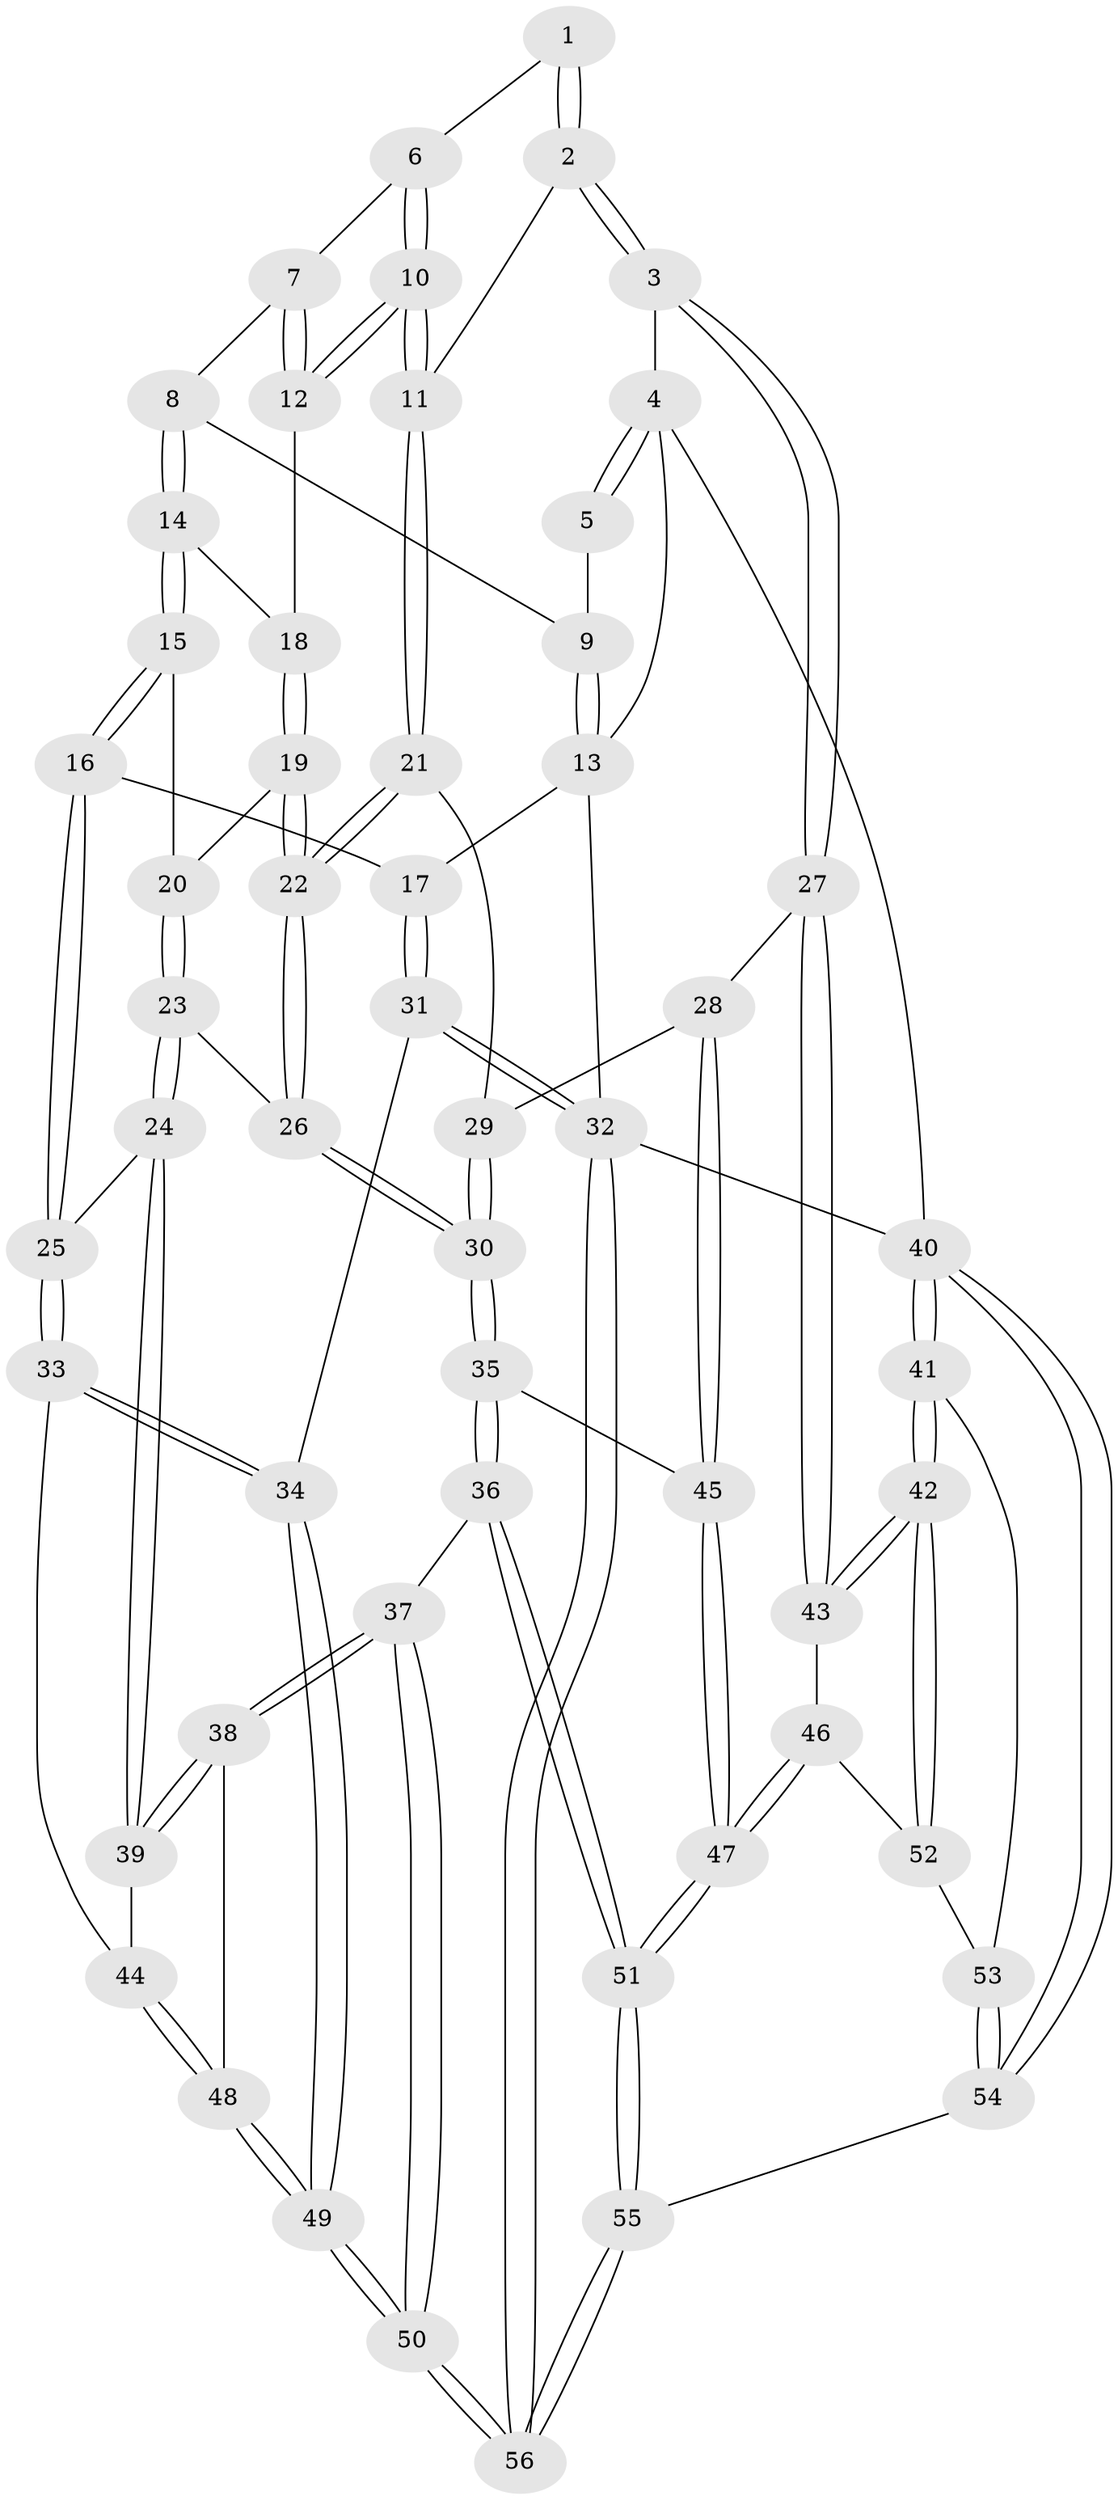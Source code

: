 // Generated by graph-tools (version 1.1) at 2025/16/03/09/25 04:16:50]
// undirected, 56 vertices, 137 edges
graph export_dot {
graph [start="1"]
  node [color=gray90,style=filled];
  1 [pos="+0.4616928206209017+0"];
  2 [pos="+0.7954779309509126+0.211670445755268"];
  3 [pos="+1+0.15178031068394474"];
  4 [pos="+1+0"];
  5 [pos="+0.4512773755689993+0"];
  6 [pos="+0.47895985932759727+0.03677894370789955"];
  7 [pos="+0.3921663501819119+0.18435134754848956"];
  8 [pos="+0.2776865377238472+0.15073501566980899"];
  9 [pos="+0.114656591953706+0"];
  10 [pos="+0.5383545082131457+0.24077845042093368"];
  11 [pos="+0.6381699854858183+0.29547429853401214"];
  12 [pos="+0.4571464293764312+0.2560598355601488"];
  13 [pos="+0+0"];
  14 [pos="+0.28482673099080896+0.2174798290688695"];
  15 [pos="+0.2533171328661034+0.3399836298419042"];
  16 [pos="+0.12902068483515244+0.3702016603858814"];
  17 [pos="+0+0.15119270075020907"];
  18 [pos="+0.4318416712559542+0.2738030233341412"];
  19 [pos="+0.4202882602314835+0.29087060947759874"];
  20 [pos="+0.2638037089971901+0.34532712286736134"];
  21 [pos="+0.6094865543690398+0.3984427220150425"];
  22 [pos="+0.41598551525731825+0.4600869984608998"];
  23 [pos="+0.38603987712994214+0.4815572416402178"];
  24 [pos="+0.3435741975073112+0.5300392888754765"];
  25 [pos="+0.1482969899153903+0.47790592227561396"];
  26 [pos="+0.3913581985578094+0.4804433534826933"];
  27 [pos="+1+0.38509346154567053"];
  28 [pos="+0.8202859143575862+0.5794303912832263"];
  29 [pos="+0.6205690068822379+0.42896815262675325"];
  30 [pos="+0.5600054182516356+0.6543121578247476"];
  31 [pos="+0+0.649684297583184"];
  32 [pos="+0+1"];
  33 [pos="+0.10339773556599594+0.6301993435064964"];
  34 [pos="+0.047576416242418304+0.6535036183999957"];
  35 [pos="+0.5667573793164509+0.6883270410221906"];
  36 [pos="+0.5226175453664584+0.7484769023068518"];
  37 [pos="+0.44481259056907785+0.7696534634843778"];
  38 [pos="+0.3612771514306261+0.6957234100205238"];
  39 [pos="+0.3266623392952545+0.5888349695893256"];
  40 [pos="+1+1"];
  41 [pos="+1+0.902288733329767"];
  42 [pos="+1+0.8051396706921673"];
  43 [pos="+1+0.56847085829975"];
  44 [pos="+0.11645496722465068+0.6346353910232311"];
  45 [pos="+0.7788340586191753+0.668696760729"];
  46 [pos="+0.8462047536170886+0.7637914179650579"];
  47 [pos="+0.8138843933813609+0.7495968615716576"];
  48 [pos="+0.2195729446797981+0.7306575554569372"];
  49 [pos="+0.21115856623808385+1"];
  50 [pos="+0.21317830031904442+1"];
  51 [pos="+0.6910792173672053+0.9866047935816018"];
  52 [pos="+0.8568926249977922+0.7705784587061965"];
  53 [pos="+0.9076200792020324+0.8838933859469837"];
  54 [pos="+0.730560733020976+1"];
  55 [pos="+0.7128509821367149+1"];
  56 [pos="+0.20686656513659493+1"];
  1 -- 2;
  1 -- 2;
  1 -- 6;
  2 -- 3;
  2 -- 3;
  2 -- 11;
  3 -- 4;
  3 -- 27;
  3 -- 27;
  4 -- 5;
  4 -- 5;
  4 -- 13;
  4 -- 40;
  5 -- 9;
  6 -- 7;
  6 -- 10;
  6 -- 10;
  7 -- 8;
  7 -- 12;
  7 -- 12;
  8 -- 9;
  8 -- 14;
  8 -- 14;
  9 -- 13;
  9 -- 13;
  10 -- 11;
  10 -- 11;
  10 -- 12;
  10 -- 12;
  11 -- 21;
  11 -- 21;
  12 -- 18;
  13 -- 17;
  13 -- 32;
  14 -- 15;
  14 -- 15;
  14 -- 18;
  15 -- 16;
  15 -- 16;
  15 -- 20;
  16 -- 17;
  16 -- 25;
  16 -- 25;
  17 -- 31;
  17 -- 31;
  18 -- 19;
  18 -- 19;
  19 -- 20;
  19 -- 22;
  19 -- 22;
  20 -- 23;
  20 -- 23;
  21 -- 22;
  21 -- 22;
  21 -- 29;
  22 -- 26;
  22 -- 26;
  23 -- 24;
  23 -- 24;
  23 -- 26;
  24 -- 25;
  24 -- 39;
  24 -- 39;
  25 -- 33;
  25 -- 33;
  26 -- 30;
  26 -- 30;
  27 -- 28;
  27 -- 43;
  27 -- 43;
  28 -- 29;
  28 -- 45;
  28 -- 45;
  29 -- 30;
  29 -- 30;
  30 -- 35;
  30 -- 35;
  31 -- 32;
  31 -- 32;
  31 -- 34;
  32 -- 56;
  32 -- 56;
  32 -- 40;
  33 -- 34;
  33 -- 34;
  33 -- 44;
  34 -- 49;
  34 -- 49;
  35 -- 36;
  35 -- 36;
  35 -- 45;
  36 -- 37;
  36 -- 51;
  36 -- 51;
  37 -- 38;
  37 -- 38;
  37 -- 50;
  37 -- 50;
  38 -- 39;
  38 -- 39;
  38 -- 48;
  39 -- 44;
  40 -- 41;
  40 -- 41;
  40 -- 54;
  40 -- 54;
  41 -- 42;
  41 -- 42;
  41 -- 53;
  42 -- 43;
  42 -- 43;
  42 -- 52;
  42 -- 52;
  43 -- 46;
  44 -- 48;
  44 -- 48;
  45 -- 47;
  45 -- 47;
  46 -- 47;
  46 -- 47;
  46 -- 52;
  47 -- 51;
  47 -- 51;
  48 -- 49;
  48 -- 49;
  49 -- 50;
  49 -- 50;
  50 -- 56;
  50 -- 56;
  51 -- 55;
  51 -- 55;
  52 -- 53;
  53 -- 54;
  53 -- 54;
  54 -- 55;
  55 -- 56;
  55 -- 56;
}
